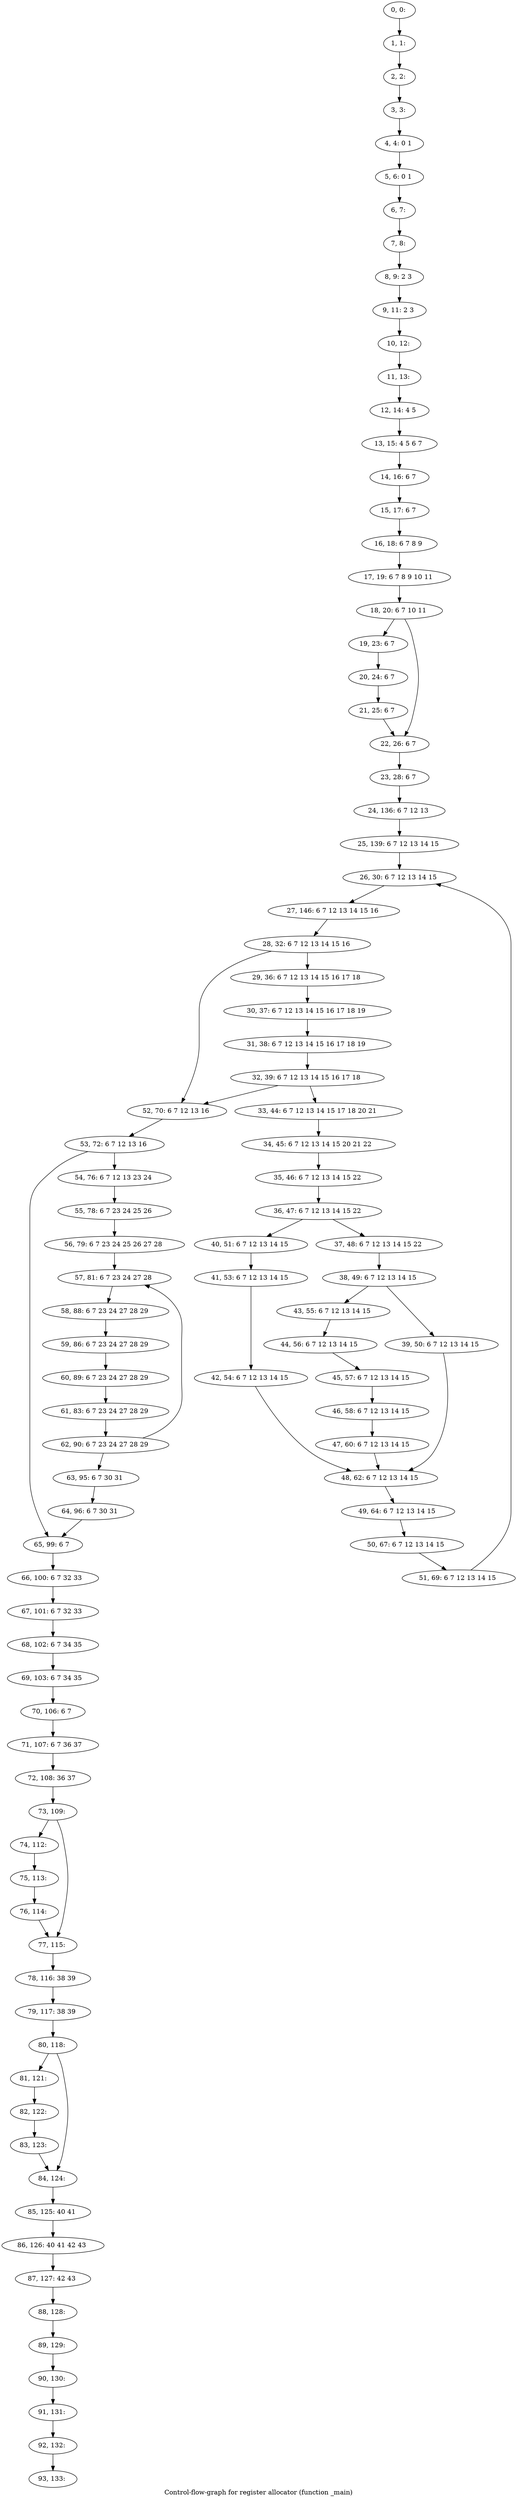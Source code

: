 digraph G {
graph [label="Control-flow-graph for register allocator (function _main)"]
0[label="0, 0: "];
1[label="1, 1: "];
2[label="2, 2: "];
3[label="3, 3: "];
4[label="4, 4: 0 1 "];
5[label="5, 6: 0 1 "];
6[label="6, 7: "];
7[label="7, 8: "];
8[label="8, 9: 2 3 "];
9[label="9, 11: 2 3 "];
10[label="10, 12: "];
11[label="11, 13: "];
12[label="12, 14: 4 5 "];
13[label="13, 15: 4 5 6 7 "];
14[label="14, 16: 6 7 "];
15[label="15, 17: 6 7 "];
16[label="16, 18: 6 7 8 9 "];
17[label="17, 19: 6 7 8 9 10 11 "];
18[label="18, 20: 6 7 10 11 "];
19[label="19, 23: 6 7 "];
20[label="20, 24: 6 7 "];
21[label="21, 25: 6 7 "];
22[label="22, 26: 6 7 "];
23[label="23, 28: 6 7 "];
24[label="24, 136: 6 7 12 13 "];
25[label="25, 139: 6 7 12 13 14 15 "];
26[label="26, 30: 6 7 12 13 14 15 "];
27[label="27, 146: 6 7 12 13 14 15 16 "];
28[label="28, 32: 6 7 12 13 14 15 16 "];
29[label="29, 36: 6 7 12 13 14 15 16 17 18 "];
30[label="30, 37: 6 7 12 13 14 15 16 17 18 19 "];
31[label="31, 38: 6 7 12 13 14 15 16 17 18 19 "];
32[label="32, 39: 6 7 12 13 14 15 16 17 18 "];
33[label="33, 44: 6 7 12 13 14 15 17 18 20 21 "];
34[label="34, 45: 6 7 12 13 14 15 20 21 22 "];
35[label="35, 46: 6 7 12 13 14 15 22 "];
36[label="36, 47: 6 7 12 13 14 15 22 "];
37[label="37, 48: 6 7 12 13 14 15 22 "];
38[label="38, 49: 6 7 12 13 14 15 "];
39[label="39, 50: 6 7 12 13 14 15 "];
40[label="40, 51: 6 7 12 13 14 15 "];
41[label="41, 53: 6 7 12 13 14 15 "];
42[label="42, 54: 6 7 12 13 14 15 "];
43[label="43, 55: 6 7 12 13 14 15 "];
44[label="44, 56: 6 7 12 13 14 15 "];
45[label="45, 57: 6 7 12 13 14 15 "];
46[label="46, 58: 6 7 12 13 14 15 "];
47[label="47, 60: 6 7 12 13 14 15 "];
48[label="48, 62: 6 7 12 13 14 15 "];
49[label="49, 64: 6 7 12 13 14 15 "];
50[label="50, 67: 6 7 12 13 14 15 "];
51[label="51, 69: 6 7 12 13 14 15 "];
52[label="52, 70: 6 7 12 13 16 "];
53[label="53, 72: 6 7 12 13 16 "];
54[label="54, 76: 6 7 12 13 23 24 "];
55[label="55, 78: 6 7 23 24 25 26 "];
56[label="56, 79: 6 7 23 24 25 26 27 28 "];
57[label="57, 81: 6 7 23 24 27 28 "];
58[label="58, 88: 6 7 23 24 27 28 29 "];
59[label="59, 86: 6 7 23 24 27 28 29 "];
60[label="60, 89: 6 7 23 24 27 28 29 "];
61[label="61, 83: 6 7 23 24 27 28 29 "];
62[label="62, 90: 6 7 23 24 27 28 29 "];
63[label="63, 95: 6 7 30 31 "];
64[label="64, 96: 6 7 30 31 "];
65[label="65, 99: 6 7 "];
66[label="66, 100: 6 7 32 33 "];
67[label="67, 101: 6 7 32 33 "];
68[label="68, 102: 6 7 34 35 "];
69[label="69, 103: 6 7 34 35 "];
70[label="70, 106: 6 7 "];
71[label="71, 107: 6 7 36 37 "];
72[label="72, 108: 36 37 "];
73[label="73, 109: "];
74[label="74, 112: "];
75[label="75, 113: "];
76[label="76, 114: "];
77[label="77, 115: "];
78[label="78, 116: 38 39 "];
79[label="79, 117: 38 39 "];
80[label="80, 118: "];
81[label="81, 121: "];
82[label="82, 122: "];
83[label="83, 123: "];
84[label="84, 124: "];
85[label="85, 125: 40 41 "];
86[label="86, 126: 40 41 42 43 "];
87[label="87, 127: 42 43 "];
88[label="88, 128: "];
89[label="89, 129: "];
90[label="90, 130: "];
91[label="91, 131: "];
92[label="92, 132: "];
93[label="93, 133: "];
0->1 ;
1->2 ;
2->3 ;
3->4 ;
4->5 ;
5->6 ;
6->7 ;
7->8 ;
8->9 ;
9->10 ;
10->11 ;
11->12 ;
12->13 ;
13->14 ;
14->15 ;
15->16 ;
16->17 ;
17->18 ;
18->19 ;
18->22 ;
19->20 ;
20->21 ;
21->22 ;
22->23 ;
23->24 ;
24->25 ;
25->26 ;
26->27 ;
27->28 ;
28->29 ;
28->52 ;
29->30 ;
30->31 ;
31->32 ;
32->33 ;
32->52 ;
33->34 ;
34->35 ;
35->36 ;
36->37 ;
36->40 ;
37->38 ;
38->39 ;
38->43 ;
39->48 ;
40->41 ;
41->42 ;
42->48 ;
43->44 ;
44->45 ;
45->46 ;
46->47 ;
47->48 ;
48->49 ;
49->50 ;
50->51 ;
51->26 ;
52->53 ;
53->54 ;
53->65 ;
54->55 ;
55->56 ;
56->57 ;
57->58 ;
58->59 ;
59->60 ;
60->61 ;
61->62 ;
62->63 ;
62->57 ;
63->64 ;
64->65 ;
65->66 ;
66->67 ;
67->68 ;
68->69 ;
69->70 ;
70->71 ;
71->72 ;
72->73 ;
73->74 ;
73->77 ;
74->75 ;
75->76 ;
76->77 ;
77->78 ;
78->79 ;
79->80 ;
80->81 ;
80->84 ;
81->82 ;
82->83 ;
83->84 ;
84->85 ;
85->86 ;
86->87 ;
87->88 ;
88->89 ;
89->90 ;
90->91 ;
91->92 ;
92->93 ;
}
